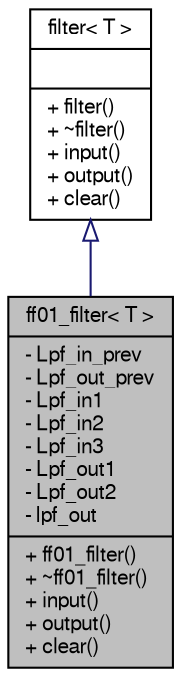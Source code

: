 digraph "ff01_filter&lt; T &gt;"
{
  edge [fontname="FreeSans",fontsize="10",labelfontname="FreeSans",labelfontsize="10"];
  node [fontname="FreeSans",fontsize="10",shape=record];
  Node1 [label="{ff01_filter\< T \>\n|- Lpf_in_prev\l- Lpf_out_prev\l- Lpf_in1\l- Lpf_in2\l- Lpf_in3\l- Lpf_out1\l- Lpf_out2\l- lpf_out\l|+ ff01_filter()\l+ ~ff01_filter()\l+ input()\l+ output()\l+ clear()\l}",height=0.2,width=0.4,color="black", fillcolor="grey75", style="filled", fontcolor="black"];
  Node2 -> Node1 [dir="back",color="midnightblue",fontsize="10",style="solid",arrowtail="onormal",fontname="FreeSans"];
  Node2 [label="{filter\< T \>\n||+ filter()\l+ ~filter()\l+ input()\l+ output()\l+ clear()\l}",height=0.2,width=0.4,color="black", fillcolor="white", style="filled",URL="$db/db7/classfilter.html"];
}
